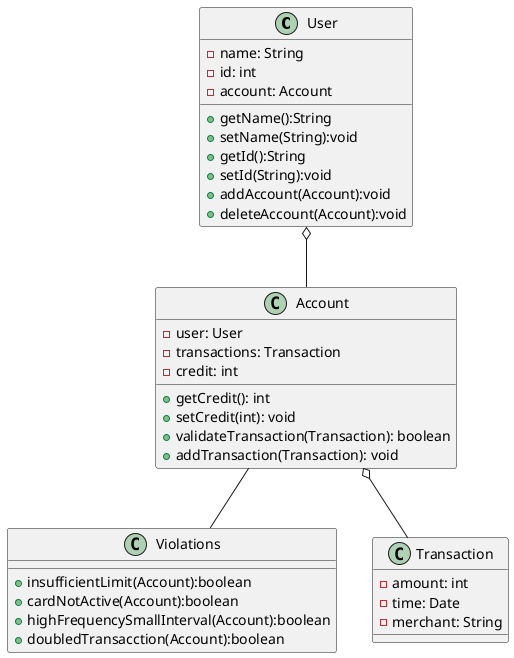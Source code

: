 @startuml
/' skinparam classAttributeIconSize 0 '/
/' skinparam genericDisplay old '/
/' skinparam defaultFontName Arial '/
/' skinparam handwritten true '/
User o-- Account
Account --  Violations
Account o--  Transaction

class User {
    -name: String
    -id: int
    -account: Account
    +getName():String
    +setName(String):void
    +getId():String
    +setId(String):void
    +addAccount(Account):void
    +deleteAccount(Account):void
}

class Account {
    -user: User
    -transactions: Transaction
    -credit: int
    +getCredit(): int
    +setCredit(int): void
    +validateTransaction(Transaction): boolean
    +addTransaction(Transaction): void
}

class Transaction {
    -amount: int
    -time: Date
    -merchant: String
}

class Violations{
    +insufficientLimit(Account):boolean
    +cardNotActive(Account):boolean
    +highFrequencySmallInterval(Account):boolean
    +doubledTransacction(Account):boolean
}



@enduml
